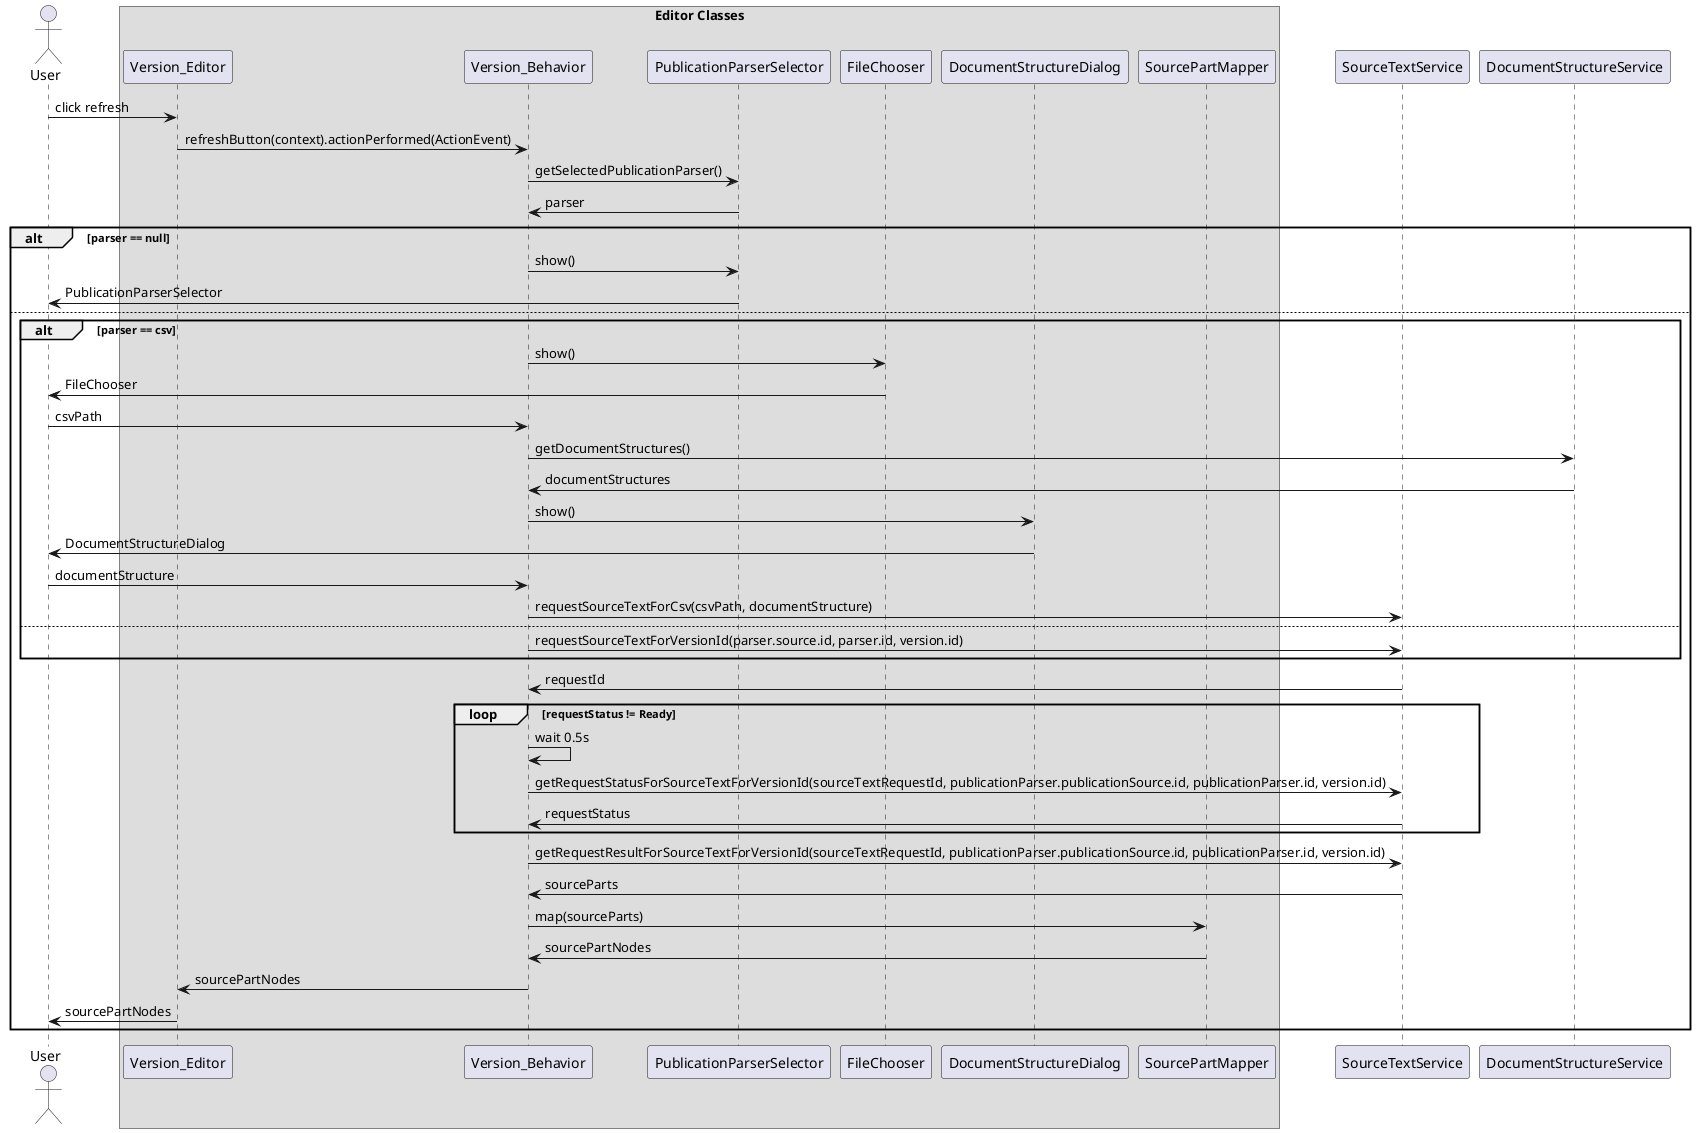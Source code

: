 @startuml
actor User as user
box Editor Classes
participant Version_Editor as editor
participant Version_Behavior as behavior
participant PublicationParserSelector as selparser
participant FileChooser as fchoser
participant DocumentStructureDialog as dsdialog
participant SourcePartMapper as spmapper
end box
participant SourceTextService as stservice
participant DocumentStructureService as dsservice

user -> editor : click refresh
editor -> behavior :refreshButton(context).actionPerformed(ActionEvent)
behavior -> selparser : getSelectedPublicationParser()
selparser -> behavior : parser
alt parser == null
behavior -> selparser : show()
selparser -> user : PublicationParserSelector
else
alt parser == csv
behavior -> fchoser : show()
fchoser -> user : FileChooser
user ->behavior : csvPath
behavior -> dsservice : getDocumentStructures()
dsservice -> behavior : documentStructures
behavior -> dsdialog : show()
dsdialog -> user : DocumentStructureDialog
user -> behavior : documentStructure
behavior -> stservice : requestSourceTextForCsv(csvPath, documentStructure)
else
behavior -> stservice: requestSourceTextForVersionId(parser.source.id, parser.id, version.id)
end
stservice -> behavior: requestId
    loop requestStatus != Ready
        behavior -> behavior : wait 0.5s
        behavior -> stservice : getRequestStatusForSourceTextForVersionId(sourceTextRequestId, publicationParser.publicationSource.id, publicationParser.id, version.id)
        stservice -> behavior : requestStatus
    end
behavior -> stservice : getRequestResultForSourceTextForVersionId(sourceTextRequestId, publicationParser.publicationSource.id, publicationParser.id, version.id)
stservice -> behavior : sourceParts
behavior -> spmapper : map(sourceParts)
spmapper -> behavior : sourcePartNodes
behavior -> editor : sourcePartNodes
editor -> user : sourcePartNodes
end
@enduml